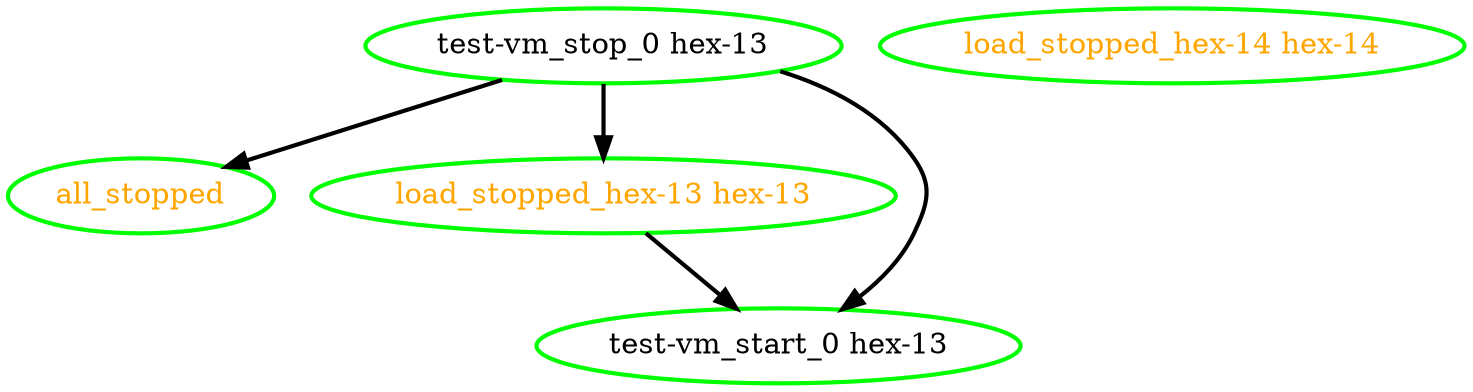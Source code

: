 digraph "g" {
"all_stopped" [ style=bold color="green" fontcolor="orange"  ]
"load_stopped_hex-13 hex-13" -> "test-vm_start_0 hex-13" [ style = bold]
"load_stopped_hex-13 hex-13" [ style=bold color="green" fontcolor="orange"  ]
"load_stopped_hex-14 hex-14" [ style=bold color="green" fontcolor="orange"  ]
"test-vm_start_0 hex-13" [ style=bold color="green" fontcolor="black"  ]
"test-vm_stop_0 hex-13" -> "all_stopped" [ style = bold]
"test-vm_stop_0 hex-13" -> "load_stopped_hex-13 hex-13" [ style = bold]
"test-vm_stop_0 hex-13" -> "test-vm_start_0 hex-13" [ style = bold]
"test-vm_stop_0 hex-13" [ style=bold color="green" fontcolor="black"  ]
}
